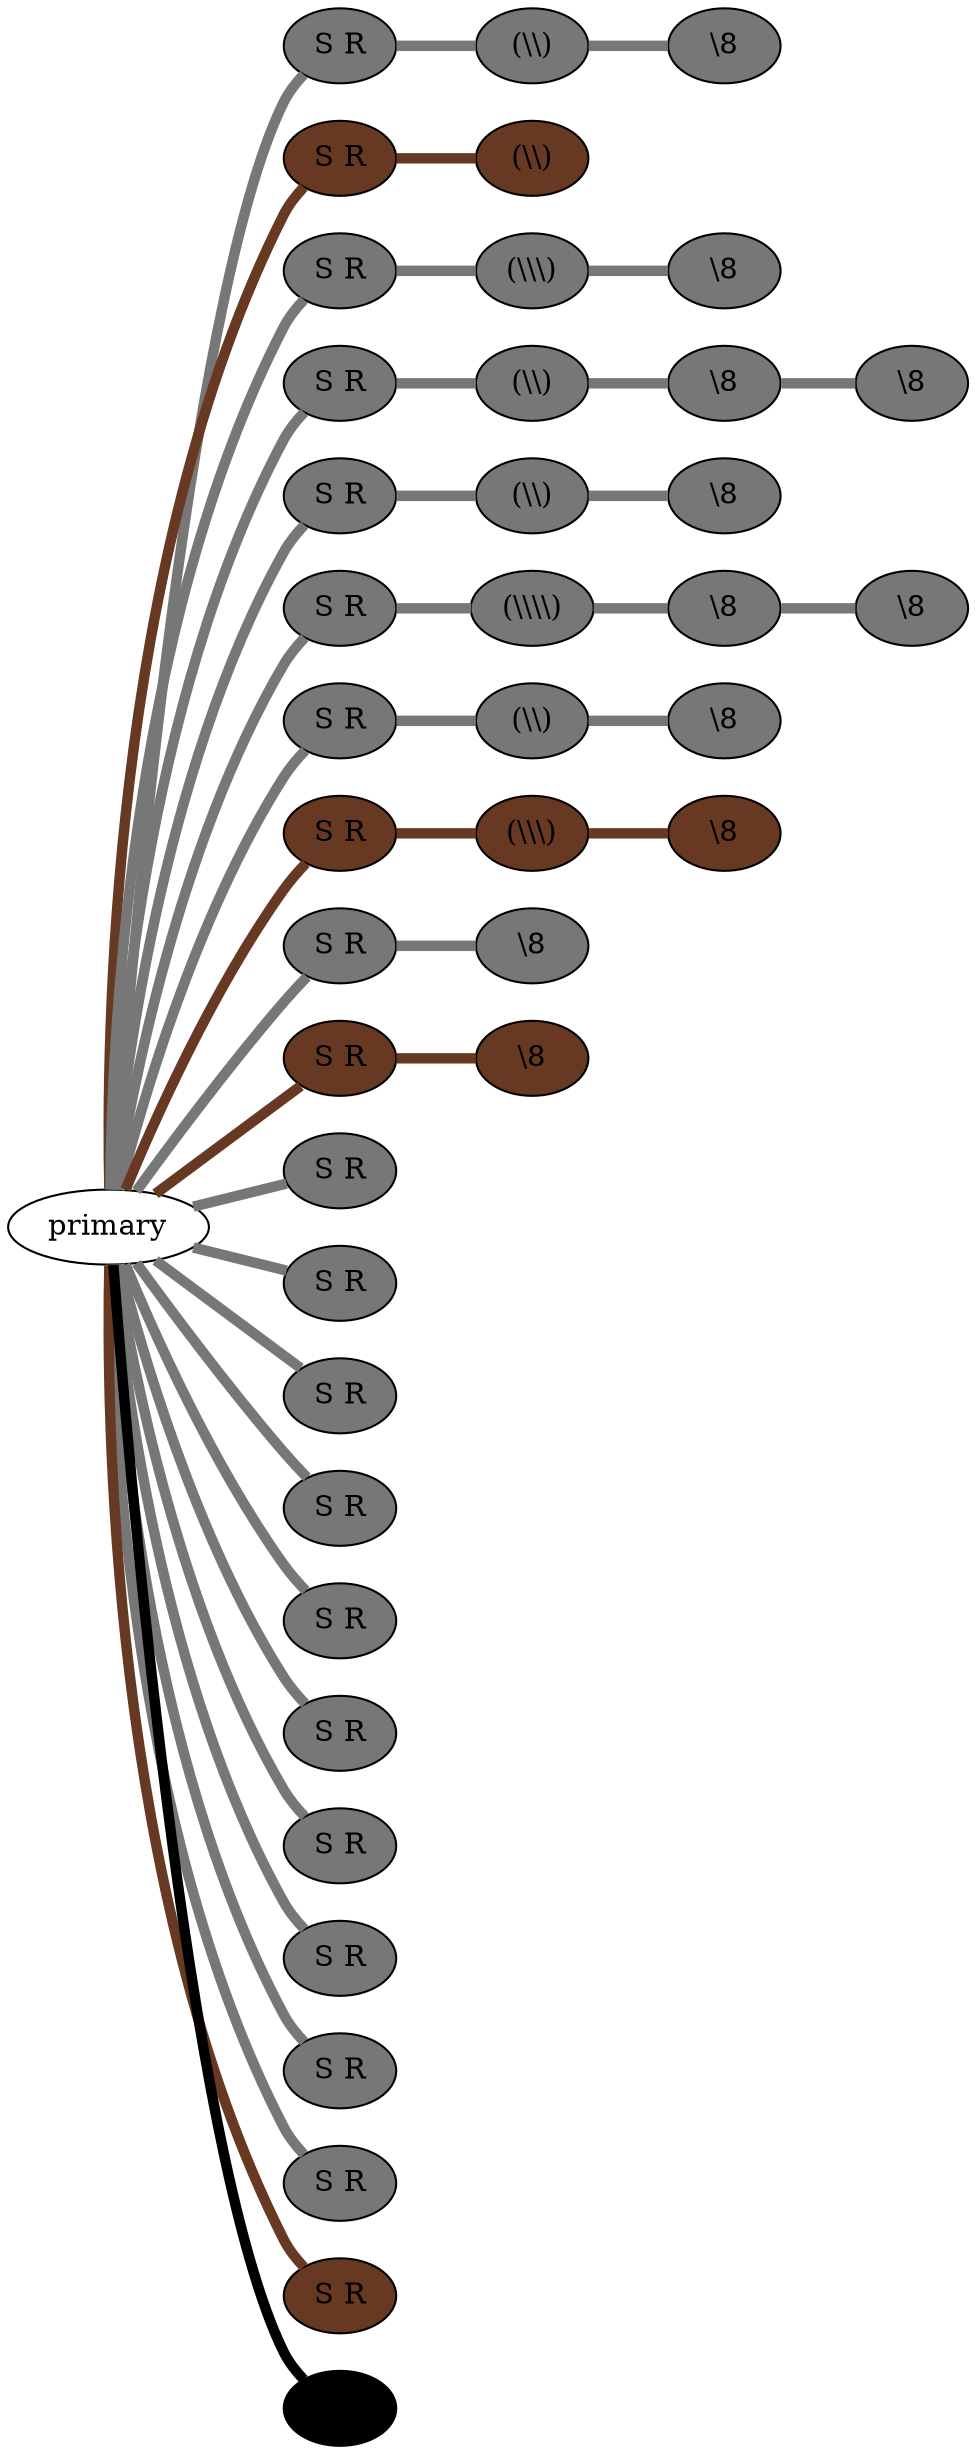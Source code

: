graph {
 graph [rankdir=LR]
"1" [qtype="pendant_node", pendant_colors="#777777", pendant_ply="S", pendant_attach="R", pendant_length="27", label="S R", style=filled, fillcolor="#777777"]
"primary" -- "1" [qtype="pendant_link",penwidth=5,color="#777777"]
"1:0" [qtype="knot_node", knot_value="2", knot_type="L", knot_position="8.0", knot_spin="Z", label="(\\\\)", style=filled, fillcolor="#777777"]
"1" -- "1:0" [qtype="knot_link",penwidth=5,color="#777777"]
"1:1" [qtype="knot_node", knot_value="1", knot_type="E", knot_position="12.0", knot_spin="Z", label="\\8", style=filled, fillcolor="#777777"]
"1:0" -- "1:1" [qtype="knot_link",penwidth=5,color="#777777"]
"2" [qtype="pendant_node", pendant_colors="#673923,#777777", pendant_ply="S", pendant_attach="R", pendant_length="36", label="S R", style=filled, fillcolor="#673923"]
"primary" -- "2" [qtype="pendant_link",penwidth=5,color="#673923"]
"2:0" [qtype="knot_node", knot_value="2", knot_type="L", knot_position="8.0", knot_spin="Z", label="(\\\\)", style=filled, fillcolor="#673923"]
"2" -- "2:0" [qtype="knot_link",penwidth=5,color="#673923"]
"3" [qtype="pendant_node", pendant_colors="#777777,#673923", pendant_ply="S", pendant_attach="R", pendant_length="28", label="S R", style=filled, fillcolor="#777777"]
"primary" -- "3" [qtype="pendant_link",penwidth=5,color="#777777"]
"3:0" [qtype="knot_node", knot_value="3", knot_type="L", knot_position="8.0", knot_spin="Z", label="(\\\\\\)", style=filled, fillcolor="#777777"]
"3" -- "3:0" [qtype="knot_link",penwidth=5,color="#777777"]
"3:1" [qtype="knot_node", knot_value="1", knot_type="E", knot_position="12.5", knot_spin="Z", label="\\8", style=filled, fillcolor="#777777"]
"3:0" -- "3:1" [qtype="knot_link",penwidth=5,color="#777777"]
"4" [qtype="pendant_node", pendant_colors="#777777,#673923", pendant_ply="S", pendant_attach="R", pendant_length="26", label="S R", style=filled, fillcolor="#777777"]
"primary" -- "4" [qtype="pendant_link",penwidth=5,color="#777777"]
"4:0" [qtype="knot_node", knot_value="2", knot_type="L", knot_position="8.0", knot_spin="Z", label="(\\\\)", style=filled, fillcolor="#777777"]
"4" -- "4:0" [qtype="knot_link",penwidth=5,color="#777777"]
"4:1" [qtype="knot_node", knot_value="1", knot_type="E", knot_position="9.0", knot_spin="Z", label="\\8", style=filled, fillcolor="#777777"]
"4:0" -- "4:1" [qtype="knot_link",penwidth=5,color="#777777"]
"4:2" [qtype="knot_node", knot_value="1", knot_type="E", knot_position="12.5", knot_spin="Z", label="\\8", style=filled, fillcolor="#777777"]
"4:1" -- "4:2" [qtype="knot_link",penwidth=5,color="#777777"]
"5" [qtype="pendant_node", pendant_colors="#777777,#673923", pendant_ply="S", pendant_attach="R", pendant_length="28", label="S R", style=filled, fillcolor="#777777"]
"primary" -- "5" [qtype="pendant_link",penwidth=5,color="#777777"]
"5:0" [qtype="knot_node", knot_value="2", knot_type="L", knot_position="7.5", knot_spin="Z", label="(\\\\)", style=filled, fillcolor="#777777"]
"5" -- "5:0" [qtype="knot_link",penwidth=5,color="#777777"]
"5:1" [qtype="knot_node", knot_value="1", knot_type="E", knot_position="11.5", knot_spin="Z", label="\\8", style=filled, fillcolor="#777777"]
"5:0" -- "5:1" [qtype="knot_link",penwidth=5,color="#777777"]
"6" [qtype="pendant_node", pendant_colors="#777777,#673923", pendant_ply="S", pendant_attach="R", pendant_length="27", label="S R", style=filled, fillcolor="#777777"]
"primary" -- "6" [qtype="pendant_link",penwidth=5,color="#777777"]
"6:0" [qtype="knot_node", knot_value="4", knot_type="L", knot_position="7.5", knot_spin="Z", label="(\\\\\\\\)", style=filled, fillcolor="#777777"]
"6" -- "6:0" [qtype="knot_link",penwidth=5,color="#777777"]
"6:1" [qtype="knot_node", knot_value="1", knot_type="E", knot_position="8.5", knot_spin="Z", label="\\8", style=filled, fillcolor="#777777"]
"6:0" -- "6:1" [qtype="knot_link",penwidth=5,color="#777777"]
"6:2" [qtype="knot_node", knot_value="1", knot_type="E", knot_position="11.5", knot_spin="Z", label="\\8", style=filled, fillcolor="#777777"]
"6:1" -- "6:2" [qtype="knot_link",penwidth=5,color="#777777"]
"7" [qtype="pendant_node", pendant_colors="#777777,#673923", pendant_ply="S", pendant_attach="R", pendant_length="21", label="S R", style=filled, fillcolor="#777777"]
"primary" -- "7" [qtype="pendant_link",penwidth=5,color="#777777"]
"7:0" [qtype="knot_node", knot_value="2", knot_type="L", knot_position="7.0", knot_spin="Z", label="(\\\\)", style=filled, fillcolor="#777777"]
"7" -- "7:0" [qtype="knot_link",penwidth=5,color="#777777"]
"7:1" [qtype="knot_node", knot_value="1", knot_type="E", knot_position="11.5", knot_spin="Z", label="\\8", style=filled, fillcolor="#777777"]
"7:0" -- "7:1" [qtype="knot_link",penwidth=5,color="#777777"]
"8" [qtype="pendant_node", pendant_colors="#673923,#777777", pendant_ply="S", pendant_attach="R", pendant_length="30", label="S R", style=filled, fillcolor="#673923"]
"primary" -- "8" [qtype="pendant_link",penwidth=5,color="#673923"]
"8:0" [qtype="knot_node", knot_value="3", knot_type="L", knot_position="6.5", knot_spin="Z", label="(\\\\\\)", style=filled, fillcolor="#673923"]
"8" -- "8:0" [qtype="knot_link",penwidth=5,color="#673923"]
"8:1" [qtype="knot_node", knot_value="1", knot_type="E", knot_position="11.0", knot_spin="Z", label="\\8", style=filled, fillcolor="#673923"]
"8:0" -- "8:1" [qtype="knot_link",penwidth=5,color="#673923"]
"9" [qtype="pendant_node", pendant_colors="#777777", pendant_ply="S", pendant_attach="R", pendant_length="33", label="S R", style=filled, fillcolor="#777777"]
"primary" -- "9" [qtype="pendant_link",penwidth=5,color="#777777"]
"9:0" [qtype="knot_node", knot_value="1", knot_type="E", knot_position="7.0", knot_spin="Z", label="\\8", style=filled, fillcolor="#777777"]
"9" -- "9:0" [qtype="knot_link",penwidth=5,color="#777777"]
"10" [qtype="pendant_node", pendant_colors="#673923,#777777", pendant_ply="S", pendant_attach="R", pendant_length="38", label="S R", style=filled, fillcolor="#673923"]
"primary" -- "10" [qtype="pendant_link",penwidth=5,color="#673923"]
"10:0" [qtype="knot_node", knot_value="1", knot_type="E", knot_position="7.0", knot_spin="Z", label="\\8", style=filled, fillcolor="#673923"]
"10" -- "10:0" [qtype="knot_link",penwidth=5,color="#673923"]
"11" [qtype="pendant_node", pendant_colors="#777777", pendant_ply="S", pendant_attach="R", pendant_length="33", label="S R", style=filled, fillcolor="#777777"]
"primary" -- "11" [qtype="pendant_link",penwidth=5,color="#777777"]
"12" [qtype="pendant_node", pendant_colors="#777777", pendant_ply="S", pendant_attach="R", pendant_length="33", label="S R", style=filled, fillcolor="#777777"]
"primary" -- "12" [qtype="pendant_link",penwidth=5,color="#777777"]
"13" [qtype="pendant_node", pendant_colors="#777777", pendant_ply="S", pendant_attach="R", pendant_length="27", label="S R", style=filled, fillcolor="#777777"]
"primary" -- "13" [qtype="pendant_link",penwidth=5,color="#777777"]
"14" [qtype="pendant_node", pendant_colors="#777777", pendant_ply="S", pendant_attach="R", pendant_length="34", label="S R", style=filled, fillcolor="#777777"]
"primary" -- "14" [qtype="pendant_link",penwidth=5,color="#777777"]
"15" [qtype="pendant_node", pendant_colors="#777777", pendant_ply="S", pendant_attach="R", pendant_length="32", label="S R", style=filled, fillcolor="#777777"]
"primary" -- "15" [qtype="pendant_link",penwidth=5,color="#777777"]
"16" [qtype="pendant_node", pendant_colors="#777777", pendant_ply="S", pendant_attach="R", pendant_length="28", label="S R", style=filled, fillcolor="#777777"]
"primary" -- "16" [qtype="pendant_link",penwidth=5,color="#777777"]
"17" [qtype="pendant_node", pendant_colors="#777777", pendant_ply="S", pendant_attach="R", pendant_length="32", label="S R", style=filled, fillcolor="#777777"]
"primary" -- "17" [qtype="pendant_link",penwidth=5,color="#777777"]
"18" [qtype="pendant_node", pendant_colors="#777777", pendant_ply="S", pendant_attach="R", pendant_length="27", label="S R", style=filled, fillcolor="#777777"]
"primary" -- "18" [qtype="pendant_link",penwidth=5,color="#777777"]
"19" [qtype="pendant_node", pendant_colors="#777777", pendant_ply="S", pendant_attach="R", pendant_length="27", label="S R", style=filled, fillcolor="#777777"]
"primary" -- "19" [qtype="pendant_link",penwidth=5,color="#777777"]
"20" [qtype="pendant_node", pendant_colors="#777777", pendant_ply="S", pendant_attach="R", pendant_length="32", label="S R", style=filled, fillcolor="#777777"]
"primary" -- "20" [qtype="pendant_link",penwidth=5,color="#777777"]
"21" [qtype="pendant_node", pendant_colors="#673923,#777777", pendant_ply="S", pendant_attach="R", pendant_length="37", label="S R", style=filled, fillcolor="#673923"]
"primary" -- "21" [qtype="pendant_link",penwidth=5,color="#673923"]
"22" [qtype="pendant_node", pendant_colors="#000000", pendant_ply="S", pendant_attach="R", pendant_length="31", label="S R", style=filled, fillcolor="#000000"]
"primary" -- "22" [qtype="pendant_link",penwidth=5,color="#000000"]
}

